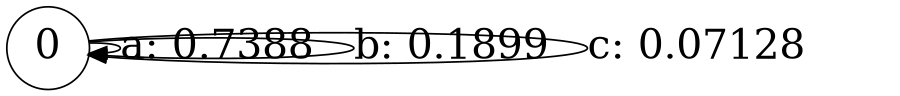 digraph "d1-300nw-t0-cen-SML" {
size = "6,8.5";
ratio = "fill";
node [shape = circle];
node [fontsize = 24];
edge [fontsize = 24];
0 -> 0 [label = "a: 0.7388   "];
0 -> 0 [label = "b: 0.1899   "];
0 -> 0 [label = "c: 0.07128  "];
}